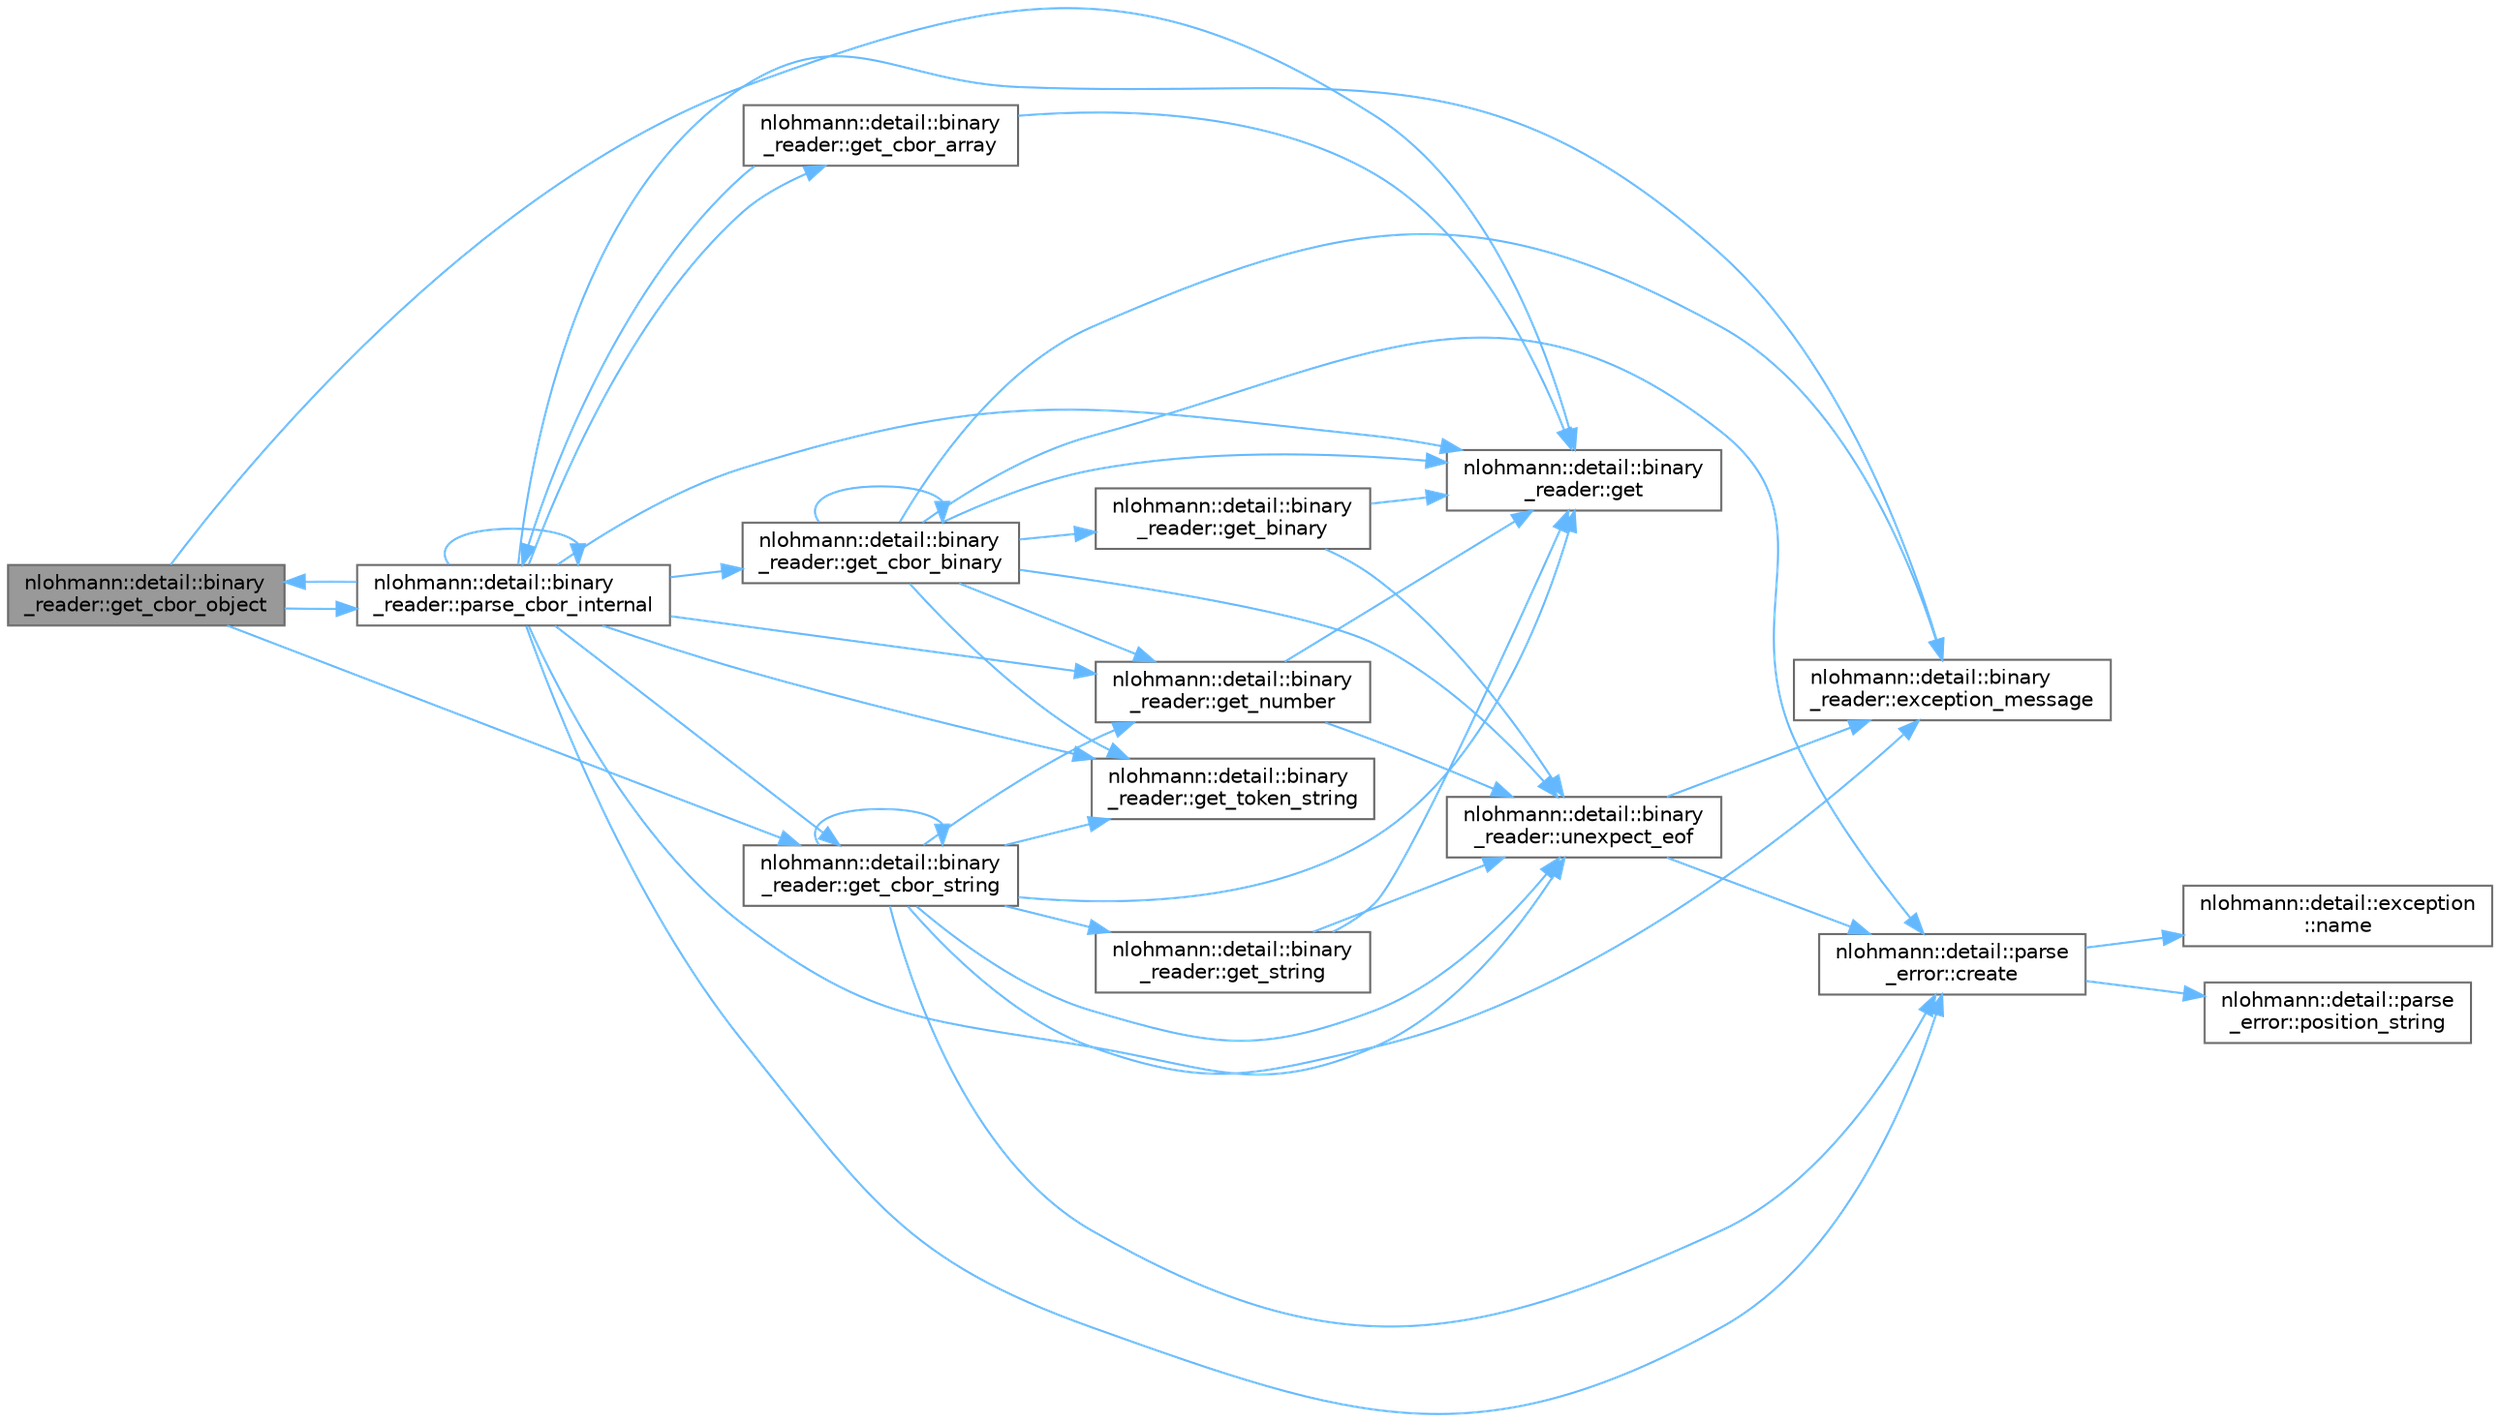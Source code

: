 digraph "nlohmann::detail::binary_reader::get_cbor_object"
{
 // LATEX_PDF_SIZE
  bgcolor="transparent";
  edge [fontname=Helvetica,fontsize=10,labelfontname=Helvetica,labelfontsize=10];
  node [fontname=Helvetica,fontsize=10,shape=box,height=0.2,width=0.4];
  rankdir="LR";
  Node1 [label="nlohmann::detail::binary\l_reader::get_cbor_object",height=0.2,width=0.4,color="gray40", fillcolor="grey60", style="filled", fontcolor="black",tooltip=" "];
  Node1 -> Node2 [color="steelblue1",style="solid"];
  Node2 [label="nlohmann::detail::binary\l_reader::get",height=0.2,width=0.4,color="grey40", fillcolor="white", style="filled",URL="$a01995.html#ad222095c0b21a87824cb10629299629a",tooltip="get next character from the input"];
  Node1 -> Node3 [color="steelblue1",style="solid"];
  Node3 [label="nlohmann::detail::binary\l_reader::get_cbor_string",height=0.2,width=0.4,color="grey40", fillcolor="white", style="filled",URL="$a01995.html#a545a44ae4b3fa2b7a61d9e8517fb7154",tooltip="reads a CBOR string"];
  Node3 -> Node4 [color="steelblue1",style="solid"];
  Node4 [label="nlohmann::detail::parse\l_error::create",height=0.2,width=0.4,color="grey40", fillcolor="white", style="filled",URL="$a01563.html#a137ea4d27de45d8a844fd13451d40f3d",tooltip="create a parse error exception"];
  Node4 -> Node5 [color="steelblue1",style="solid"];
  Node5 [label="nlohmann::detail::exception\l::name",height=0.2,width=0.4,color="grey40", fillcolor="white", style="filled",URL="$a01559.html#abf41a7e9178356314082284e6cfea278",tooltip=" "];
  Node4 -> Node6 [color="steelblue1",style="solid"];
  Node6 [label="nlohmann::detail::parse\l_error::position_string",height=0.2,width=0.4,color="grey40", fillcolor="white", style="filled",URL="$a01563.html#aefe74adeaa48781464ba2fd2ec63d221",tooltip=" "];
  Node3 -> Node7 [color="steelblue1",style="solid"];
  Node7 [label="nlohmann::detail::binary\l_reader::exception_message",height=0.2,width=0.4,color="grey40", fillcolor="white", style="filled",URL="$a01995.html#a9c413c9a1bade1ce345740f4d69156f0",tooltip=" "];
  Node3 -> Node2 [color="steelblue1",style="solid"];
  Node3 -> Node3 [color="steelblue1",style="solid"];
  Node3 -> Node8 [color="steelblue1",style="solid"];
  Node8 [label="nlohmann::detail::binary\l_reader::get_number",height=0.2,width=0.4,color="grey40", fillcolor="white", style="filled",URL="$a01995.html#ac356c6364fe0273d3303fb7a447f4ef6",tooltip=" "];
  Node8 -> Node2 [color="steelblue1",style="solid"];
  Node8 -> Node9 [color="steelblue1",style="solid"];
  Node9 [label="nlohmann::detail::binary\l_reader::unexpect_eof",height=0.2,width=0.4,color="grey40", fillcolor="white", style="filled",URL="$a01995.html#a61a0bd8bbe7b560bd429fa990ba3ba1a",tooltip=" "];
  Node9 -> Node4 [color="steelblue1",style="solid"];
  Node9 -> Node7 [color="steelblue1",style="solid"];
  Node3 -> Node10 [color="steelblue1",style="solid"];
  Node10 [label="nlohmann::detail::binary\l_reader::get_string",height=0.2,width=0.4,color="grey40", fillcolor="white", style="filled",URL="$a01995.html#a540919db22df36512f05a88945c13263",tooltip="create a string by reading characters from the input"];
  Node10 -> Node2 [color="steelblue1",style="solid"];
  Node10 -> Node9 [color="steelblue1",style="solid"];
  Node3 -> Node11 [color="steelblue1",style="solid"];
  Node11 [label="nlohmann::detail::binary\l_reader::get_token_string",height=0.2,width=0.4,color="grey40", fillcolor="white", style="filled",URL="$a01995.html#a7d323283c60a0b89ee5eeadf5cb9a5ad",tooltip=" "];
  Node3 -> Node9 [color="steelblue1",style="solid"];
  Node1 -> Node12 [color="steelblue1",style="solid"];
  Node12 [label="nlohmann::detail::binary\l_reader::parse_cbor_internal",height=0.2,width=0.4,color="grey40", fillcolor="white", style="filled",URL="$a01995.html#a4e4accd5a2a41bfb2f18a8a0fcc9421c",tooltip=" "];
  Node12 -> Node4 [color="steelblue1",style="solid"];
  Node12 -> Node7 [color="steelblue1",style="solid"];
  Node12 -> Node2 [color="steelblue1",style="solid"];
  Node12 -> Node13 [color="steelblue1",style="solid"];
  Node13 [label="nlohmann::detail::binary\l_reader::get_cbor_array",height=0.2,width=0.4,color="grey40", fillcolor="white", style="filled",URL="$a01995.html#a3750658328bf3ec3cf23f1626f9ec3af",tooltip=" "];
  Node13 -> Node2 [color="steelblue1",style="solid"];
  Node13 -> Node12 [color="steelblue1",style="solid"];
  Node12 -> Node14 [color="steelblue1",style="solid"];
  Node14 [label="nlohmann::detail::binary\l_reader::get_cbor_binary",height=0.2,width=0.4,color="grey40", fillcolor="white", style="filled",URL="$a01995.html#acb001d18095dc5bcf7336ae5122b8340",tooltip="reads a CBOR byte array"];
  Node14 -> Node4 [color="steelblue1",style="solid"];
  Node14 -> Node7 [color="steelblue1",style="solid"];
  Node14 -> Node2 [color="steelblue1",style="solid"];
  Node14 -> Node15 [color="steelblue1",style="solid"];
  Node15 [label="nlohmann::detail::binary\l_reader::get_binary",height=0.2,width=0.4,color="grey40", fillcolor="white", style="filled",URL="$a01995.html#a55e13d567a53234573ab3833c0ca32e9",tooltip="create a byte array by reading bytes from the input"];
  Node15 -> Node2 [color="steelblue1",style="solid"];
  Node15 -> Node9 [color="steelblue1",style="solid"];
  Node14 -> Node14 [color="steelblue1",style="solid"];
  Node14 -> Node8 [color="steelblue1",style="solid"];
  Node14 -> Node11 [color="steelblue1",style="solid"];
  Node14 -> Node9 [color="steelblue1",style="solid"];
  Node12 -> Node1 [color="steelblue1",style="solid"];
  Node12 -> Node3 [color="steelblue1",style="solid"];
  Node12 -> Node8 [color="steelblue1",style="solid"];
  Node12 -> Node11 [color="steelblue1",style="solid"];
  Node12 -> Node12 [color="steelblue1",style="solid"];
  Node12 -> Node9 [color="steelblue1",style="solid"];
}
